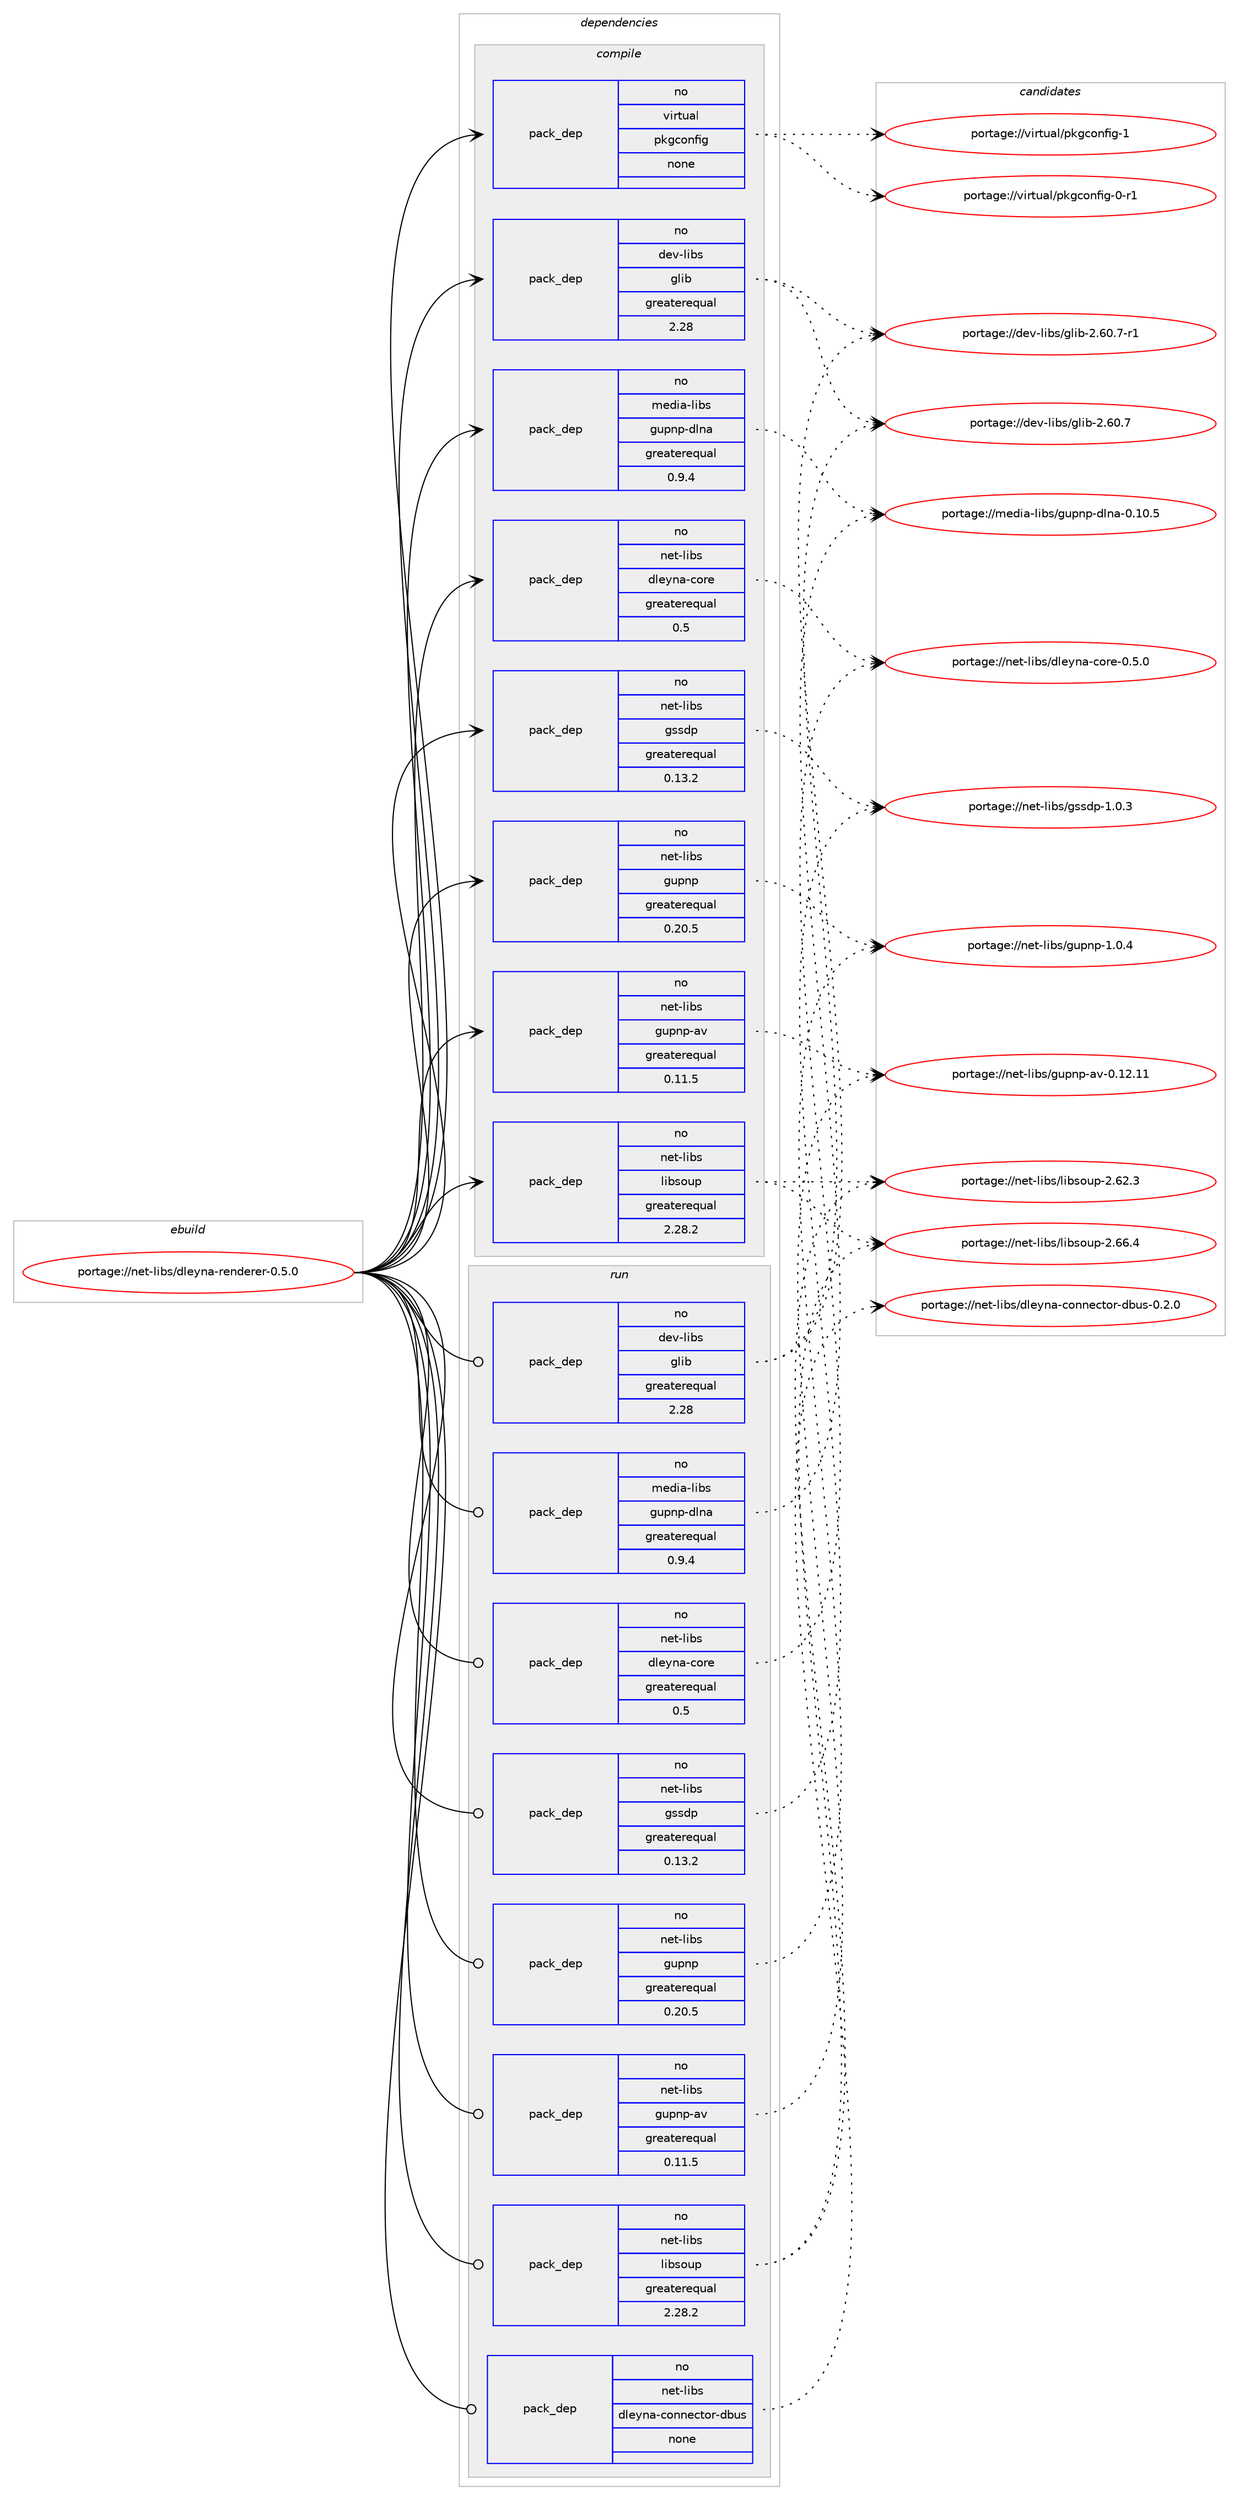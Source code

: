 digraph prolog {

# *************
# Graph options
# *************

newrank=true;
concentrate=true;
compound=true;
graph [rankdir=LR,fontname=Helvetica,fontsize=10,ranksep=1.5];#, ranksep=2.5, nodesep=0.2];
edge  [arrowhead=vee];
node  [fontname=Helvetica,fontsize=10];

# **********
# The ebuild
# **********

subgraph cluster_leftcol {
color=gray;
rank=same;
label=<<i>ebuild</i>>;
id [label="portage://net-libs/dleyna-renderer-0.5.0", color=red, width=4, href="../net-libs/dleyna-renderer-0.5.0.svg"];
}

# ****************
# The dependencies
# ****************

subgraph cluster_midcol {
color=gray;
label=<<i>dependencies</i>>;
subgraph cluster_compile {
fillcolor="#eeeeee";
style=filled;
label=<<i>compile</i>>;
subgraph pack106550 {
dependency138723 [label=<<TABLE BORDER="0" CELLBORDER="1" CELLSPACING="0" CELLPADDING="4" WIDTH="220"><TR><TD ROWSPAN="6" CELLPADDING="30">pack_dep</TD></TR><TR><TD WIDTH="110">no</TD></TR><TR><TD>dev-libs</TD></TR><TR><TD>glib</TD></TR><TR><TD>greaterequal</TD></TR><TR><TD>2.28</TD></TR></TABLE>>, shape=none, color=blue];
}
id:e -> dependency138723:w [weight=20,style="solid",arrowhead="vee"];
subgraph pack106551 {
dependency138724 [label=<<TABLE BORDER="0" CELLBORDER="1" CELLSPACING="0" CELLPADDING="4" WIDTH="220"><TR><TD ROWSPAN="6" CELLPADDING="30">pack_dep</TD></TR><TR><TD WIDTH="110">no</TD></TR><TR><TD>media-libs</TD></TR><TR><TD>gupnp-dlna</TD></TR><TR><TD>greaterequal</TD></TR><TR><TD>0.9.4</TD></TR></TABLE>>, shape=none, color=blue];
}
id:e -> dependency138724:w [weight=20,style="solid",arrowhead="vee"];
subgraph pack106552 {
dependency138725 [label=<<TABLE BORDER="0" CELLBORDER="1" CELLSPACING="0" CELLPADDING="4" WIDTH="220"><TR><TD ROWSPAN="6" CELLPADDING="30">pack_dep</TD></TR><TR><TD WIDTH="110">no</TD></TR><TR><TD>net-libs</TD></TR><TR><TD>dleyna-core</TD></TR><TR><TD>greaterequal</TD></TR><TR><TD>0.5</TD></TR></TABLE>>, shape=none, color=blue];
}
id:e -> dependency138725:w [weight=20,style="solid",arrowhead="vee"];
subgraph pack106553 {
dependency138726 [label=<<TABLE BORDER="0" CELLBORDER="1" CELLSPACING="0" CELLPADDING="4" WIDTH="220"><TR><TD ROWSPAN="6" CELLPADDING="30">pack_dep</TD></TR><TR><TD WIDTH="110">no</TD></TR><TR><TD>net-libs</TD></TR><TR><TD>gssdp</TD></TR><TR><TD>greaterequal</TD></TR><TR><TD>0.13.2</TD></TR></TABLE>>, shape=none, color=blue];
}
id:e -> dependency138726:w [weight=20,style="solid",arrowhead="vee"];
subgraph pack106554 {
dependency138727 [label=<<TABLE BORDER="0" CELLBORDER="1" CELLSPACING="0" CELLPADDING="4" WIDTH="220"><TR><TD ROWSPAN="6" CELLPADDING="30">pack_dep</TD></TR><TR><TD WIDTH="110">no</TD></TR><TR><TD>net-libs</TD></TR><TR><TD>gupnp</TD></TR><TR><TD>greaterequal</TD></TR><TR><TD>0.20.5</TD></TR></TABLE>>, shape=none, color=blue];
}
id:e -> dependency138727:w [weight=20,style="solid",arrowhead="vee"];
subgraph pack106555 {
dependency138728 [label=<<TABLE BORDER="0" CELLBORDER="1" CELLSPACING="0" CELLPADDING="4" WIDTH="220"><TR><TD ROWSPAN="6" CELLPADDING="30">pack_dep</TD></TR><TR><TD WIDTH="110">no</TD></TR><TR><TD>net-libs</TD></TR><TR><TD>gupnp-av</TD></TR><TR><TD>greaterequal</TD></TR><TR><TD>0.11.5</TD></TR></TABLE>>, shape=none, color=blue];
}
id:e -> dependency138728:w [weight=20,style="solid",arrowhead="vee"];
subgraph pack106556 {
dependency138729 [label=<<TABLE BORDER="0" CELLBORDER="1" CELLSPACING="0" CELLPADDING="4" WIDTH="220"><TR><TD ROWSPAN="6" CELLPADDING="30">pack_dep</TD></TR><TR><TD WIDTH="110">no</TD></TR><TR><TD>net-libs</TD></TR><TR><TD>libsoup</TD></TR><TR><TD>greaterequal</TD></TR><TR><TD>2.28.2</TD></TR></TABLE>>, shape=none, color=blue];
}
id:e -> dependency138729:w [weight=20,style="solid",arrowhead="vee"];
subgraph pack106557 {
dependency138730 [label=<<TABLE BORDER="0" CELLBORDER="1" CELLSPACING="0" CELLPADDING="4" WIDTH="220"><TR><TD ROWSPAN="6" CELLPADDING="30">pack_dep</TD></TR><TR><TD WIDTH="110">no</TD></TR><TR><TD>virtual</TD></TR><TR><TD>pkgconfig</TD></TR><TR><TD>none</TD></TR><TR><TD></TD></TR></TABLE>>, shape=none, color=blue];
}
id:e -> dependency138730:w [weight=20,style="solid",arrowhead="vee"];
}
subgraph cluster_compileandrun {
fillcolor="#eeeeee";
style=filled;
label=<<i>compile and run</i>>;
}
subgraph cluster_run {
fillcolor="#eeeeee";
style=filled;
label=<<i>run</i>>;
subgraph pack106558 {
dependency138731 [label=<<TABLE BORDER="0" CELLBORDER="1" CELLSPACING="0" CELLPADDING="4" WIDTH="220"><TR><TD ROWSPAN="6" CELLPADDING="30">pack_dep</TD></TR><TR><TD WIDTH="110">no</TD></TR><TR><TD>dev-libs</TD></TR><TR><TD>glib</TD></TR><TR><TD>greaterequal</TD></TR><TR><TD>2.28</TD></TR></TABLE>>, shape=none, color=blue];
}
id:e -> dependency138731:w [weight=20,style="solid",arrowhead="odot"];
subgraph pack106559 {
dependency138732 [label=<<TABLE BORDER="0" CELLBORDER="1" CELLSPACING="0" CELLPADDING="4" WIDTH="220"><TR><TD ROWSPAN="6" CELLPADDING="30">pack_dep</TD></TR><TR><TD WIDTH="110">no</TD></TR><TR><TD>media-libs</TD></TR><TR><TD>gupnp-dlna</TD></TR><TR><TD>greaterequal</TD></TR><TR><TD>0.9.4</TD></TR></TABLE>>, shape=none, color=blue];
}
id:e -> dependency138732:w [weight=20,style="solid",arrowhead="odot"];
subgraph pack106560 {
dependency138733 [label=<<TABLE BORDER="0" CELLBORDER="1" CELLSPACING="0" CELLPADDING="4" WIDTH="220"><TR><TD ROWSPAN="6" CELLPADDING="30">pack_dep</TD></TR><TR><TD WIDTH="110">no</TD></TR><TR><TD>net-libs</TD></TR><TR><TD>dleyna-connector-dbus</TD></TR><TR><TD>none</TD></TR><TR><TD></TD></TR></TABLE>>, shape=none, color=blue];
}
id:e -> dependency138733:w [weight=20,style="solid",arrowhead="odot"];
subgraph pack106561 {
dependency138734 [label=<<TABLE BORDER="0" CELLBORDER="1" CELLSPACING="0" CELLPADDING="4" WIDTH="220"><TR><TD ROWSPAN="6" CELLPADDING="30">pack_dep</TD></TR><TR><TD WIDTH="110">no</TD></TR><TR><TD>net-libs</TD></TR><TR><TD>dleyna-core</TD></TR><TR><TD>greaterequal</TD></TR><TR><TD>0.5</TD></TR></TABLE>>, shape=none, color=blue];
}
id:e -> dependency138734:w [weight=20,style="solid",arrowhead="odot"];
subgraph pack106562 {
dependency138735 [label=<<TABLE BORDER="0" CELLBORDER="1" CELLSPACING="0" CELLPADDING="4" WIDTH="220"><TR><TD ROWSPAN="6" CELLPADDING="30">pack_dep</TD></TR><TR><TD WIDTH="110">no</TD></TR><TR><TD>net-libs</TD></TR><TR><TD>gssdp</TD></TR><TR><TD>greaterequal</TD></TR><TR><TD>0.13.2</TD></TR></TABLE>>, shape=none, color=blue];
}
id:e -> dependency138735:w [weight=20,style="solid",arrowhead="odot"];
subgraph pack106563 {
dependency138736 [label=<<TABLE BORDER="0" CELLBORDER="1" CELLSPACING="0" CELLPADDING="4" WIDTH="220"><TR><TD ROWSPAN="6" CELLPADDING="30">pack_dep</TD></TR><TR><TD WIDTH="110">no</TD></TR><TR><TD>net-libs</TD></TR><TR><TD>gupnp</TD></TR><TR><TD>greaterequal</TD></TR><TR><TD>0.20.5</TD></TR></TABLE>>, shape=none, color=blue];
}
id:e -> dependency138736:w [weight=20,style="solid",arrowhead="odot"];
subgraph pack106564 {
dependency138737 [label=<<TABLE BORDER="0" CELLBORDER="1" CELLSPACING="0" CELLPADDING="4" WIDTH="220"><TR><TD ROWSPAN="6" CELLPADDING="30">pack_dep</TD></TR><TR><TD WIDTH="110">no</TD></TR><TR><TD>net-libs</TD></TR><TR><TD>gupnp-av</TD></TR><TR><TD>greaterequal</TD></TR><TR><TD>0.11.5</TD></TR></TABLE>>, shape=none, color=blue];
}
id:e -> dependency138737:w [weight=20,style="solid",arrowhead="odot"];
subgraph pack106565 {
dependency138738 [label=<<TABLE BORDER="0" CELLBORDER="1" CELLSPACING="0" CELLPADDING="4" WIDTH="220"><TR><TD ROWSPAN="6" CELLPADDING="30">pack_dep</TD></TR><TR><TD WIDTH="110">no</TD></TR><TR><TD>net-libs</TD></TR><TR><TD>libsoup</TD></TR><TR><TD>greaterequal</TD></TR><TR><TD>2.28.2</TD></TR></TABLE>>, shape=none, color=blue];
}
id:e -> dependency138738:w [weight=20,style="solid",arrowhead="odot"];
}
}

# **************
# The candidates
# **************

subgraph cluster_choices {
rank=same;
color=gray;
label=<<i>candidates</i>>;

subgraph choice106550 {
color=black;
nodesep=1;
choice10010111845108105981154710310810598455046544846554511449 [label="portage://dev-libs/glib-2.60.7-r1", color=red, width=4,href="../dev-libs/glib-2.60.7-r1.svg"];
choice1001011184510810598115471031081059845504654484655 [label="portage://dev-libs/glib-2.60.7", color=red, width=4,href="../dev-libs/glib-2.60.7.svg"];
dependency138723:e -> choice10010111845108105981154710310810598455046544846554511449:w [style=dotted,weight="100"];
dependency138723:e -> choice1001011184510810598115471031081059845504654484655:w [style=dotted,weight="100"];
}
subgraph choice106551 {
color=black;
nodesep=1;
choice10910110010597451081059811547103117112110112451001081109745484649484653 [label="portage://media-libs/gupnp-dlna-0.10.5", color=red, width=4,href="../media-libs/gupnp-dlna-0.10.5.svg"];
dependency138724:e -> choice10910110010597451081059811547103117112110112451001081109745484649484653:w [style=dotted,weight="100"];
}
subgraph choice106552 {
color=black;
nodesep=1;
choice110101116451081059811547100108101121110974599111114101454846534648 [label="portage://net-libs/dleyna-core-0.5.0", color=red, width=4,href="../net-libs/dleyna-core-0.5.0.svg"];
dependency138725:e -> choice110101116451081059811547100108101121110974599111114101454846534648:w [style=dotted,weight="100"];
}
subgraph choice106553 {
color=black;
nodesep=1;
choice110101116451081059811547103115115100112454946484651 [label="portage://net-libs/gssdp-1.0.3", color=red, width=4,href="../net-libs/gssdp-1.0.3.svg"];
dependency138726:e -> choice110101116451081059811547103115115100112454946484651:w [style=dotted,weight="100"];
}
subgraph choice106554 {
color=black;
nodesep=1;
choice110101116451081059811547103117112110112454946484652 [label="portage://net-libs/gupnp-1.0.4", color=red, width=4,href="../net-libs/gupnp-1.0.4.svg"];
dependency138727:e -> choice110101116451081059811547103117112110112454946484652:w [style=dotted,weight="100"];
}
subgraph choice106555 {
color=black;
nodesep=1;
choice11010111645108105981154710311711211011245971184548464950464949 [label="portage://net-libs/gupnp-av-0.12.11", color=red, width=4,href="../net-libs/gupnp-av-0.12.11.svg"];
dependency138728:e -> choice11010111645108105981154710311711211011245971184548464950464949:w [style=dotted,weight="100"];
}
subgraph choice106556 {
color=black;
nodesep=1;
choice1101011164510810598115471081059811511111711245504654544652 [label="portage://net-libs/libsoup-2.66.4", color=red, width=4,href="../net-libs/libsoup-2.66.4.svg"];
choice1101011164510810598115471081059811511111711245504654504651 [label="portage://net-libs/libsoup-2.62.3", color=red, width=4,href="../net-libs/libsoup-2.62.3.svg"];
dependency138729:e -> choice1101011164510810598115471081059811511111711245504654544652:w [style=dotted,weight="100"];
dependency138729:e -> choice1101011164510810598115471081059811511111711245504654504651:w [style=dotted,weight="100"];
}
subgraph choice106557 {
color=black;
nodesep=1;
choice1181051141161179710847112107103991111101021051034549 [label="portage://virtual/pkgconfig-1", color=red, width=4,href="../virtual/pkgconfig-1.svg"];
choice11810511411611797108471121071039911111010210510345484511449 [label="portage://virtual/pkgconfig-0-r1", color=red, width=4,href="../virtual/pkgconfig-0-r1.svg"];
dependency138730:e -> choice1181051141161179710847112107103991111101021051034549:w [style=dotted,weight="100"];
dependency138730:e -> choice11810511411611797108471121071039911111010210510345484511449:w [style=dotted,weight="100"];
}
subgraph choice106558 {
color=black;
nodesep=1;
choice10010111845108105981154710310810598455046544846554511449 [label="portage://dev-libs/glib-2.60.7-r1", color=red, width=4,href="../dev-libs/glib-2.60.7-r1.svg"];
choice1001011184510810598115471031081059845504654484655 [label="portage://dev-libs/glib-2.60.7", color=red, width=4,href="../dev-libs/glib-2.60.7.svg"];
dependency138731:e -> choice10010111845108105981154710310810598455046544846554511449:w [style=dotted,weight="100"];
dependency138731:e -> choice1001011184510810598115471031081059845504654484655:w [style=dotted,weight="100"];
}
subgraph choice106559 {
color=black;
nodesep=1;
choice10910110010597451081059811547103117112110112451001081109745484649484653 [label="portage://media-libs/gupnp-dlna-0.10.5", color=red, width=4,href="../media-libs/gupnp-dlna-0.10.5.svg"];
dependency138732:e -> choice10910110010597451081059811547103117112110112451001081109745484649484653:w [style=dotted,weight="100"];
}
subgraph choice106560 {
color=black;
nodesep=1;
choice110101116451081059811547100108101121110974599111110110101991161111144510098117115454846504648 [label="portage://net-libs/dleyna-connector-dbus-0.2.0", color=red, width=4,href="../net-libs/dleyna-connector-dbus-0.2.0.svg"];
dependency138733:e -> choice110101116451081059811547100108101121110974599111110110101991161111144510098117115454846504648:w [style=dotted,weight="100"];
}
subgraph choice106561 {
color=black;
nodesep=1;
choice110101116451081059811547100108101121110974599111114101454846534648 [label="portage://net-libs/dleyna-core-0.5.0", color=red, width=4,href="../net-libs/dleyna-core-0.5.0.svg"];
dependency138734:e -> choice110101116451081059811547100108101121110974599111114101454846534648:w [style=dotted,weight="100"];
}
subgraph choice106562 {
color=black;
nodesep=1;
choice110101116451081059811547103115115100112454946484651 [label="portage://net-libs/gssdp-1.0.3", color=red, width=4,href="../net-libs/gssdp-1.0.3.svg"];
dependency138735:e -> choice110101116451081059811547103115115100112454946484651:w [style=dotted,weight="100"];
}
subgraph choice106563 {
color=black;
nodesep=1;
choice110101116451081059811547103117112110112454946484652 [label="portage://net-libs/gupnp-1.0.4", color=red, width=4,href="../net-libs/gupnp-1.0.4.svg"];
dependency138736:e -> choice110101116451081059811547103117112110112454946484652:w [style=dotted,weight="100"];
}
subgraph choice106564 {
color=black;
nodesep=1;
choice11010111645108105981154710311711211011245971184548464950464949 [label="portage://net-libs/gupnp-av-0.12.11", color=red, width=4,href="../net-libs/gupnp-av-0.12.11.svg"];
dependency138737:e -> choice11010111645108105981154710311711211011245971184548464950464949:w [style=dotted,weight="100"];
}
subgraph choice106565 {
color=black;
nodesep=1;
choice1101011164510810598115471081059811511111711245504654544652 [label="portage://net-libs/libsoup-2.66.4", color=red, width=4,href="../net-libs/libsoup-2.66.4.svg"];
choice1101011164510810598115471081059811511111711245504654504651 [label="portage://net-libs/libsoup-2.62.3", color=red, width=4,href="../net-libs/libsoup-2.62.3.svg"];
dependency138738:e -> choice1101011164510810598115471081059811511111711245504654544652:w [style=dotted,weight="100"];
dependency138738:e -> choice1101011164510810598115471081059811511111711245504654504651:w [style=dotted,weight="100"];
}
}

}
